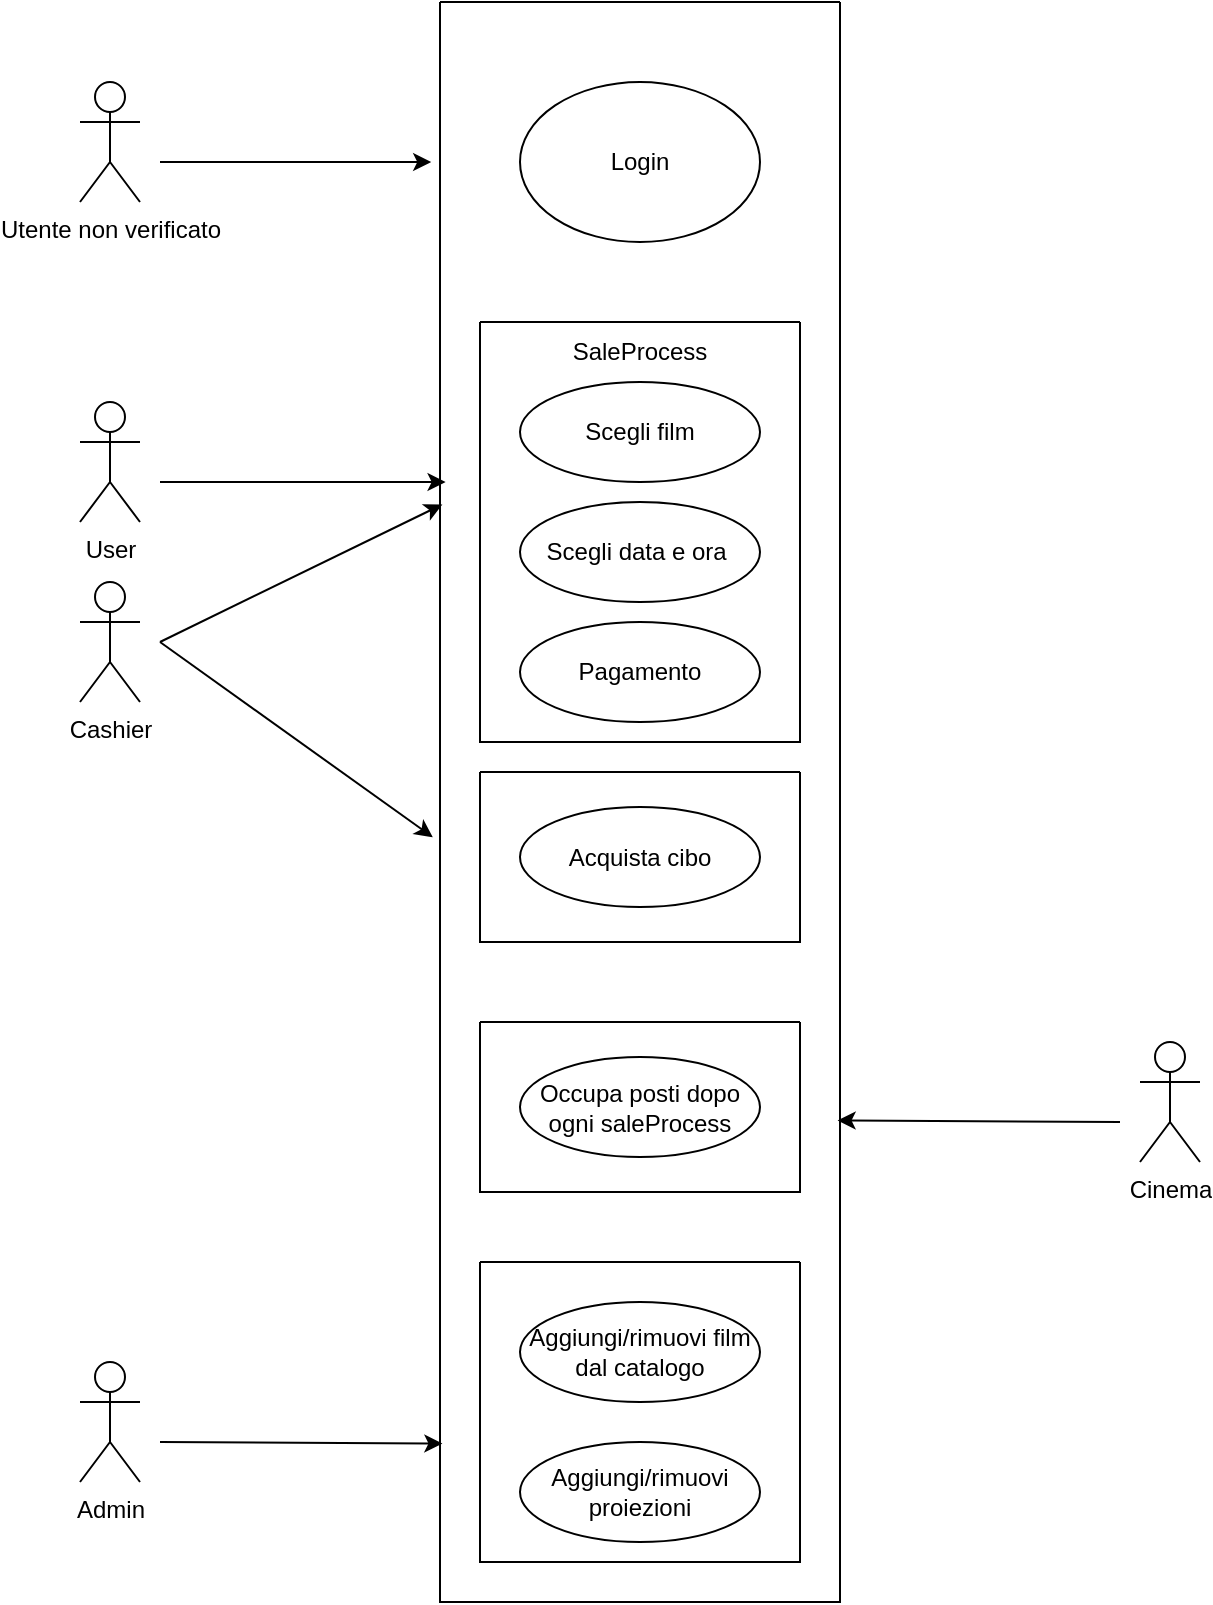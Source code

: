 <mxfile version="22.1.16" type="device">
  <diagram name="Page-1" id="13e1069c-82ec-6db2-03f1-153e76fe0fe0">
    <mxGraphModel dx="1050" dy="621" grid="1" gridSize="10" guides="1" tooltips="1" connect="1" arrows="1" fold="1" page="1" pageScale="1" pageWidth="1100" pageHeight="850" background="none" math="0" shadow="0">
      <root>
        <mxCell id="0" />
        <mxCell id="1" parent="0" />
        <mxCell id="i7xc6WkaaxDnV-srDzdR-1" value="Utente non verificato" style="shape=umlActor;verticalLabelPosition=bottom;verticalAlign=top;html=1;outlineConnect=0;" parent="1" vertex="1">
          <mxGeometry x="280" y="65" width="30" height="60" as="geometry" />
        </mxCell>
        <mxCell id="i7xc6WkaaxDnV-srDzdR-5" value="" style="swimlane;startSize=0;" parent="1" vertex="1">
          <mxGeometry x="460" y="25" width="200" height="800" as="geometry" />
        </mxCell>
        <mxCell id="i7xc6WkaaxDnV-srDzdR-6" value="Login" style="ellipse;whiteSpace=wrap;html=1;" parent="i7xc6WkaaxDnV-srDzdR-5" vertex="1">
          <mxGeometry x="40" y="40" width="120" height="80" as="geometry" />
        </mxCell>
        <mxCell id="i7xc6WkaaxDnV-srDzdR-13" value="" style="swimlane;startSize=0;rounded=0;shadow=0;swimlaneLine=1;fillColor=#CCCCCC;fillStyle=hatch;" parent="i7xc6WkaaxDnV-srDzdR-5" vertex="1">
          <mxGeometry x="20" y="160" width="160" height="210" as="geometry" />
        </mxCell>
        <mxCell id="i7xc6WkaaxDnV-srDzdR-16" value="Scegli film" style="ellipse;whiteSpace=wrap;html=1;" parent="i7xc6WkaaxDnV-srDzdR-13" vertex="1">
          <mxGeometry x="20" y="30" width="120" height="50" as="geometry" />
        </mxCell>
        <mxCell id="i7xc6WkaaxDnV-srDzdR-18" value="Scegli data e ora&amp;nbsp;" style="ellipse;whiteSpace=wrap;html=1;" parent="i7xc6WkaaxDnV-srDzdR-13" vertex="1">
          <mxGeometry x="20" y="90" width="120" height="50" as="geometry" />
        </mxCell>
        <mxCell id="i7xc6WkaaxDnV-srDzdR-19" value="Pagamento" style="ellipse;whiteSpace=wrap;html=1;" parent="i7xc6WkaaxDnV-srDzdR-13" vertex="1">
          <mxGeometry x="20" y="150" width="120" height="50" as="geometry" />
        </mxCell>
        <mxCell id="i7xc6WkaaxDnV-srDzdR-20" value="SaleProcess" style="text;html=1;strokeColor=none;fillColor=none;align=center;verticalAlign=middle;whiteSpace=wrap;rounded=0;" parent="i7xc6WkaaxDnV-srDzdR-13" vertex="1">
          <mxGeometry x="50" width="60" height="30" as="geometry" />
        </mxCell>
        <mxCell id="IGDvaZ3QflcAYOP4HEVr-5" value="" style="swimlane;startSize=0;rounded=0;shadow=0;swimlaneLine=1;fillColor=#CCCCCC;fillStyle=hatch;" parent="i7xc6WkaaxDnV-srDzdR-5" vertex="1">
          <mxGeometry x="20" y="630" width="160" height="150" as="geometry" />
        </mxCell>
        <mxCell id="IGDvaZ3QflcAYOP4HEVr-6" value="Aggiungi/rimuovi film dal catalogo" style="ellipse;whiteSpace=wrap;html=1;" parent="IGDvaZ3QflcAYOP4HEVr-5" vertex="1">
          <mxGeometry x="20" y="20" width="120" height="50" as="geometry" />
        </mxCell>
        <mxCell id="IGDvaZ3QflcAYOP4HEVr-7" value="Aggiungi/rimuovi proiezioni" style="ellipse;whiteSpace=wrap;html=1;" parent="IGDvaZ3QflcAYOP4HEVr-5" vertex="1">
          <mxGeometry x="20" y="90" width="120" height="50" as="geometry" />
        </mxCell>
        <mxCell id="IGDvaZ3QflcAYOP4HEVr-12" value="" style="swimlane;startSize=0;" parent="i7xc6WkaaxDnV-srDzdR-5" vertex="1">
          <mxGeometry x="20" y="385" width="160" height="85" as="geometry" />
        </mxCell>
        <mxCell id="IGDvaZ3QflcAYOP4HEVr-13" value="Acquista cibo" style="ellipse;whiteSpace=wrap;html=1;" parent="IGDvaZ3QflcAYOP4HEVr-12" vertex="1">
          <mxGeometry x="20" y="17.5" width="120" height="50" as="geometry" />
        </mxCell>
        <mxCell id="IGDvaZ3QflcAYOP4HEVr-16" value="" style="swimlane;startSize=0;" parent="i7xc6WkaaxDnV-srDzdR-5" vertex="1">
          <mxGeometry x="20" y="510" width="160" height="85" as="geometry" />
        </mxCell>
        <mxCell id="IGDvaZ3QflcAYOP4HEVr-17" value="Occupa posti dopo ogni saleProcess" style="ellipse;whiteSpace=wrap;html=1;" parent="IGDvaZ3QflcAYOP4HEVr-16" vertex="1">
          <mxGeometry x="20" y="17.5" width="120" height="50" as="geometry" />
        </mxCell>
        <mxCell id="i7xc6WkaaxDnV-srDzdR-8" value="" style="endArrow=classic;html=1;rounded=0;entryX=-0.022;entryY=0.1;entryDx=0;entryDy=0;entryPerimeter=0;" parent="1" target="i7xc6WkaaxDnV-srDzdR-5" edge="1">
          <mxGeometry width="50" height="50" relative="1" as="geometry">
            <mxPoint x="320" y="105" as="sourcePoint" />
            <mxPoint x="370" y="15" as="targetPoint" />
          </mxGeometry>
        </mxCell>
        <mxCell id="i7xc6WkaaxDnV-srDzdR-10" value="User" style="shape=umlActor;verticalLabelPosition=bottom;verticalAlign=top;html=1;outlineConnect=0;" parent="1" vertex="1">
          <mxGeometry x="280" y="225" width="30" height="60" as="geometry" />
        </mxCell>
        <mxCell id="i7xc6WkaaxDnV-srDzdR-11" value="Cashier" style="shape=umlActor;verticalLabelPosition=bottom;verticalAlign=top;html=1;outlineConnect=0;" parent="1" vertex="1">
          <mxGeometry x="280" y="315" width="30" height="60" as="geometry" />
        </mxCell>
        <mxCell id="i7xc6WkaaxDnV-srDzdR-14" value="" style="endArrow=classic;html=1;rounded=0;entryX=0.014;entryY=0.3;entryDx=0;entryDy=0;entryPerimeter=0;" parent="1" target="i7xc6WkaaxDnV-srDzdR-5" edge="1">
          <mxGeometry width="50" height="50" relative="1" as="geometry">
            <mxPoint x="320" y="265" as="sourcePoint" />
            <mxPoint x="460" y="265" as="targetPoint" />
          </mxGeometry>
        </mxCell>
        <mxCell id="i7xc6WkaaxDnV-srDzdR-15" value="" style="endArrow=classic;html=1;rounded=0;entryX=0.006;entryY=0.314;entryDx=0;entryDy=0;entryPerimeter=0;" parent="1" target="i7xc6WkaaxDnV-srDzdR-5" edge="1">
          <mxGeometry width="50" height="50" relative="1" as="geometry">
            <mxPoint x="320" y="345" as="sourcePoint" />
            <mxPoint x="457" y="385" as="targetPoint" />
          </mxGeometry>
        </mxCell>
        <mxCell id="i7xc6WkaaxDnV-srDzdR-21" value="Admin" style="shape=umlActor;verticalLabelPosition=bottom;verticalAlign=top;html=1;outlineConnect=0;" parent="1" vertex="1">
          <mxGeometry x="280" y="705" width="30" height="60" as="geometry" />
        </mxCell>
        <mxCell id="IGDvaZ3QflcAYOP4HEVr-11" value="" style="endArrow=classic;html=1;rounded=0;entryX=0.006;entryY=0.901;entryDx=0;entryDy=0;entryPerimeter=0;" parent="1" target="i7xc6WkaaxDnV-srDzdR-5" edge="1">
          <mxGeometry width="50" height="50" relative="1" as="geometry">
            <mxPoint x="320" y="745" as="sourcePoint" />
            <mxPoint x="370" y="535" as="targetPoint" />
          </mxGeometry>
        </mxCell>
        <mxCell id="IGDvaZ3QflcAYOP4HEVr-14" value="" style="endArrow=classic;html=1;rounded=0;entryX=-0.018;entryY=0.522;entryDx=0;entryDy=0;entryPerimeter=0;" parent="1" target="i7xc6WkaaxDnV-srDzdR-5" edge="1">
          <mxGeometry width="50" height="50" relative="1" as="geometry">
            <mxPoint x="320" y="345" as="sourcePoint" />
            <mxPoint x="370" y="295" as="targetPoint" />
          </mxGeometry>
        </mxCell>
        <mxCell id="IGDvaZ3QflcAYOP4HEVr-18" value="Cinema" style="shape=umlActor;verticalLabelPosition=bottom;verticalAlign=top;html=1;outlineConnect=0;" parent="1" vertex="1">
          <mxGeometry x="810" y="545" width="30" height="60" as="geometry" />
        </mxCell>
        <mxCell id="IGDvaZ3QflcAYOP4HEVr-19" value="" style="endArrow=classic;html=1;rounded=0;entryX=0.994;entryY=0.699;entryDx=0;entryDy=0;entryPerimeter=0;" parent="1" target="i7xc6WkaaxDnV-srDzdR-5" edge="1">
          <mxGeometry width="50" height="50" relative="1" as="geometry">
            <mxPoint x="800" y="585" as="sourcePoint" />
            <mxPoint x="560" y="485" as="targetPoint" />
          </mxGeometry>
        </mxCell>
      </root>
    </mxGraphModel>
  </diagram>
</mxfile>
